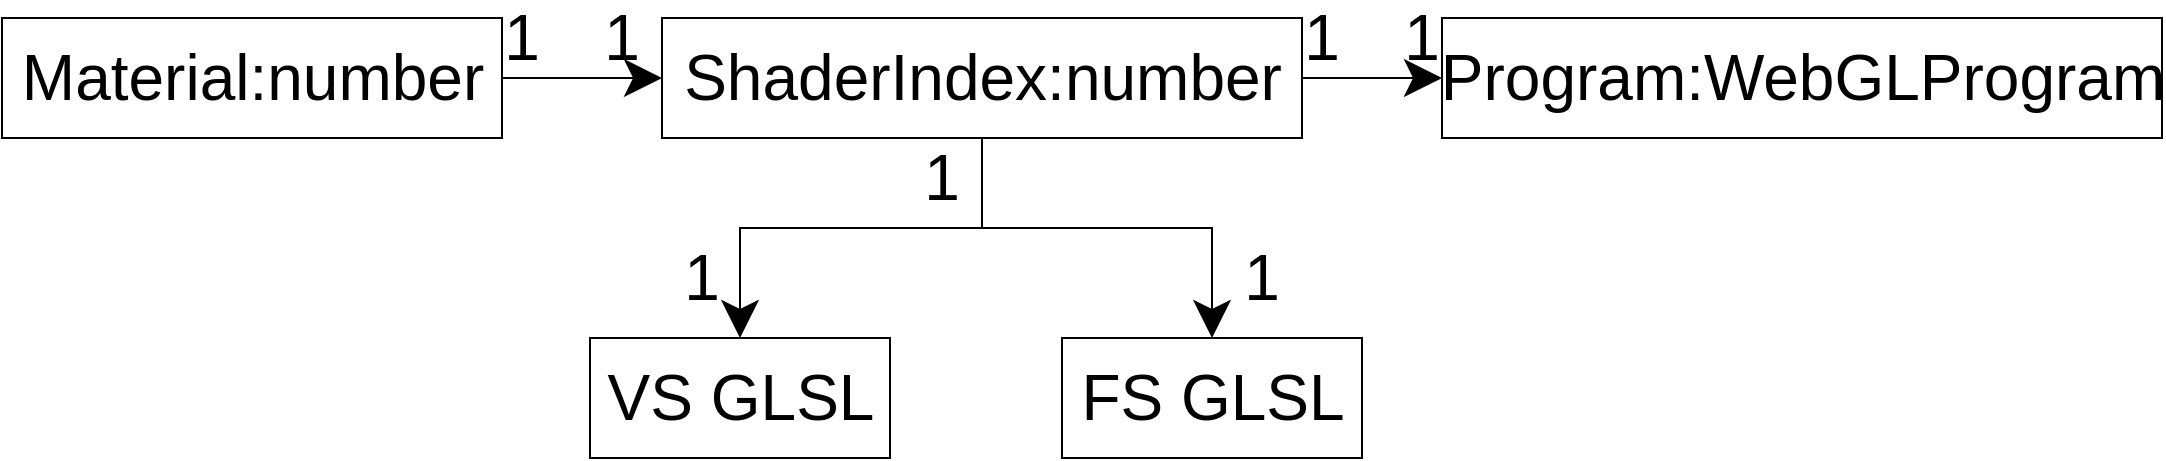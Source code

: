<mxfile version="14.6.13" type="device"><diagram id="V1tNDzfa56Uibq6ZI0Ro" name="第 1 页"><mxGraphModel dx="2407" dy="1217" grid="1" gridSize="10" guides="1" tooltips="1" connect="1" arrows="1" fold="1" page="1" pageScale="1" pageWidth="827" pageHeight="1169" math="0" shadow="0"><root><mxCell id="0"/><mxCell id="1" parent="0"/><mxCell id="MRbxYbVj1yZDNqBqr4Ms-6" value="" style="edgeStyle=orthogonalEdgeStyle;rounded=0;orthogonalLoop=1;jettySize=auto;html=1;endSize=16;startSize=16;" parent="1" source="MRbxYbVj1yZDNqBqr4Ms-2" target="MRbxYbVj1yZDNqBqr4Ms-5" edge="1"><mxGeometry relative="1" as="geometry"/></mxCell><mxCell id="MRbxYbVj1yZDNqBqr4Ms-2" value="Material:number" style="html=1;fontSize=32;" parent="1" vertex="1"><mxGeometry x="-30" y="370" width="250" height="60" as="geometry"/></mxCell><mxCell id="MRbxYbVj1yZDNqBqr4Ms-8" value="" style="edgeStyle=orthogonalEdgeStyle;rounded=0;orthogonalLoop=1;jettySize=auto;html=1;startSize=16;endSize=16;" parent="1" source="MRbxYbVj1yZDNqBqr4Ms-5" target="MRbxYbVj1yZDNqBqr4Ms-7" edge="1"><mxGeometry relative="1" as="geometry"/></mxCell><mxCell id="4ablVvSuvKihPR68xr8P-2" value="" style="edgeStyle=orthogonalEdgeStyle;rounded=0;orthogonalLoop=1;jettySize=auto;html=1;endSize=16;" edge="1" parent="1" source="MRbxYbVj1yZDNqBqr4Ms-5" target="4ablVvSuvKihPR68xr8P-1"><mxGeometry relative="1" as="geometry"/></mxCell><mxCell id="4ablVvSuvKihPR68xr8P-5" style="edgeStyle=orthogonalEdgeStyle;rounded=0;orthogonalLoop=1;jettySize=auto;html=1;entryX=0.5;entryY=0;entryDx=0;entryDy=0;startSize=16;endSize=16;" edge="1" parent="1" source="MRbxYbVj1yZDNqBqr4Ms-5" target="4ablVvSuvKihPR68xr8P-3"><mxGeometry relative="1" as="geometry"/></mxCell><mxCell id="MRbxYbVj1yZDNqBqr4Ms-5" value="ShaderIndex:number" style="html=1;fontSize=32;" parent="1" vertex="1"><mxGeometry x="300" y="370" width="320" height="60" as="geometry"/></mxCell><mxCell id="MRbxYbVj1yZDNqBqr4Ms-7" value="Program:WebGLProgram" style="html=1;fontSize=32;" parent="1" vertex="1"><mxGeometry x="690" y="370" width="360" height="60" as="geometry"/></mxCell><mxCell id="MRbxYbVj1yZDNqBqr4Ms-9" value="&lt;font style=&quot;font-size: 32px&quot;&gt;1&lt;/font&gt;" style="text;html=1;strokeColor=none;fillColor=none;align=center;verticalAlign=middle;whiteSpace=wrap;rounded=0;" parent="1" vertex="1"><mxGeometry x="210.0" y="370" width="40" height="20" as="geometry"/></mxCell><mxCell id="MRbxYbVj1yZDNqBqr4Ms-10" value="&lt;font style=&quot;font-size: 32px&quot;&gt;1&lt;/font&gt;" style="text;html=1;strokeColor=none;fillColor=none;align=center;verticalAlign=middle;whiteSpace=wrap;rounded=0;" parent="1" vertex="1"><mxGeometry x="260.0" y="370" width="40" height="20" as="geometry"/></mxCell><mxCell id="MRbxYbVj1yZDNqBqr4Ms-11" value="&lt;font style=&quot;font-size: 32px&quot;&gt;1&lt;/font&gt;" style="text;html=1;strokeColor=none;fillColor=none;align=center;verticalAlign=middle;whiteSpace=wrap;rounded=0;" parent="1" vertex="1"><mxGeometry x="610.0" y="370" width="40" height="20" as="geometry"/></mxCell><mxCell id="MRbxYbVj1yZDNqBqr4Ms-12" value="&lt;font style=&quot;font-size: 32px&quot;&gt;1&lt;/font&gt;" style="text;html=1;strokeColor=none;fillColor=none;align=center;verticalAlign=middle;whiteSpace=wrap;rounded=0;" parent="1" vertex="1"><mxGeometry x="660.0" y="370" width="40" height="20" as="geometry"/></mxCell><mxCell id="4ablVvSuvKihPR68xr8P-1" value="VS GLSL" style="html=1;fontSize=32;" vertex="1" parent="1"><mxGeometry x="264" y="530" width="150" height="60" as="geometry"/></mxCell><mxCell id="4ablVvSuvKihPR68xr8P-3" value="FS GLSL" style="html=1;fontSize=32;" vertex="1" parent="1"><mxGeometry x="500" y="530" width="150" height="60" as="geometry"/></mxCell><mxCell id="4ablVvSuvKihPR68xr8P-6" value="&lt;font style=&quot;font-size: 32px&quot;&gt;1&lt;/font&gt;" style="text;html=1;strokeColor=none;fillColor=none;align=center;verticalAlign=middle;whiteSpace=wrap;rounded=0;" vertex="1" parent="1"><mxGeometry x="420.0" y="440" width="40" height="20" as="geometry"/></mxCell><mxCell id="4ablVvSuvKihPR68xr8P-7" value="&lt;font style=&quot;font-size: 32px&quot;&gt;1&lt;/font&gt;" style="text;html=1;strokeColor=none;fillColor=none;align=center;verticalAlign=middle;whiteSpace=wrap;rounded=0;" vertex="1" parent="1"><mxGeometry x="300.0" y="490" width="40" height="20" as="geometry"/></mxCell><mxCell id="4ablVvSuvKihPR68xr8P-8" value="&lt;font style=&quot;font-size: 32px&quot;&gt;1&lt;/font&gt;" style="text;html=1;strokeColor=none;fillColor=none;align=center;verticalAlign=middle;whiteSpace=wrap;rounded=0;" vertex="1" parent="1"><mxGeometry x="580.0" y="490" width="40" height="20" as="geometry"/></mxCell></root></mxGraphModel></diagram></mxfile>